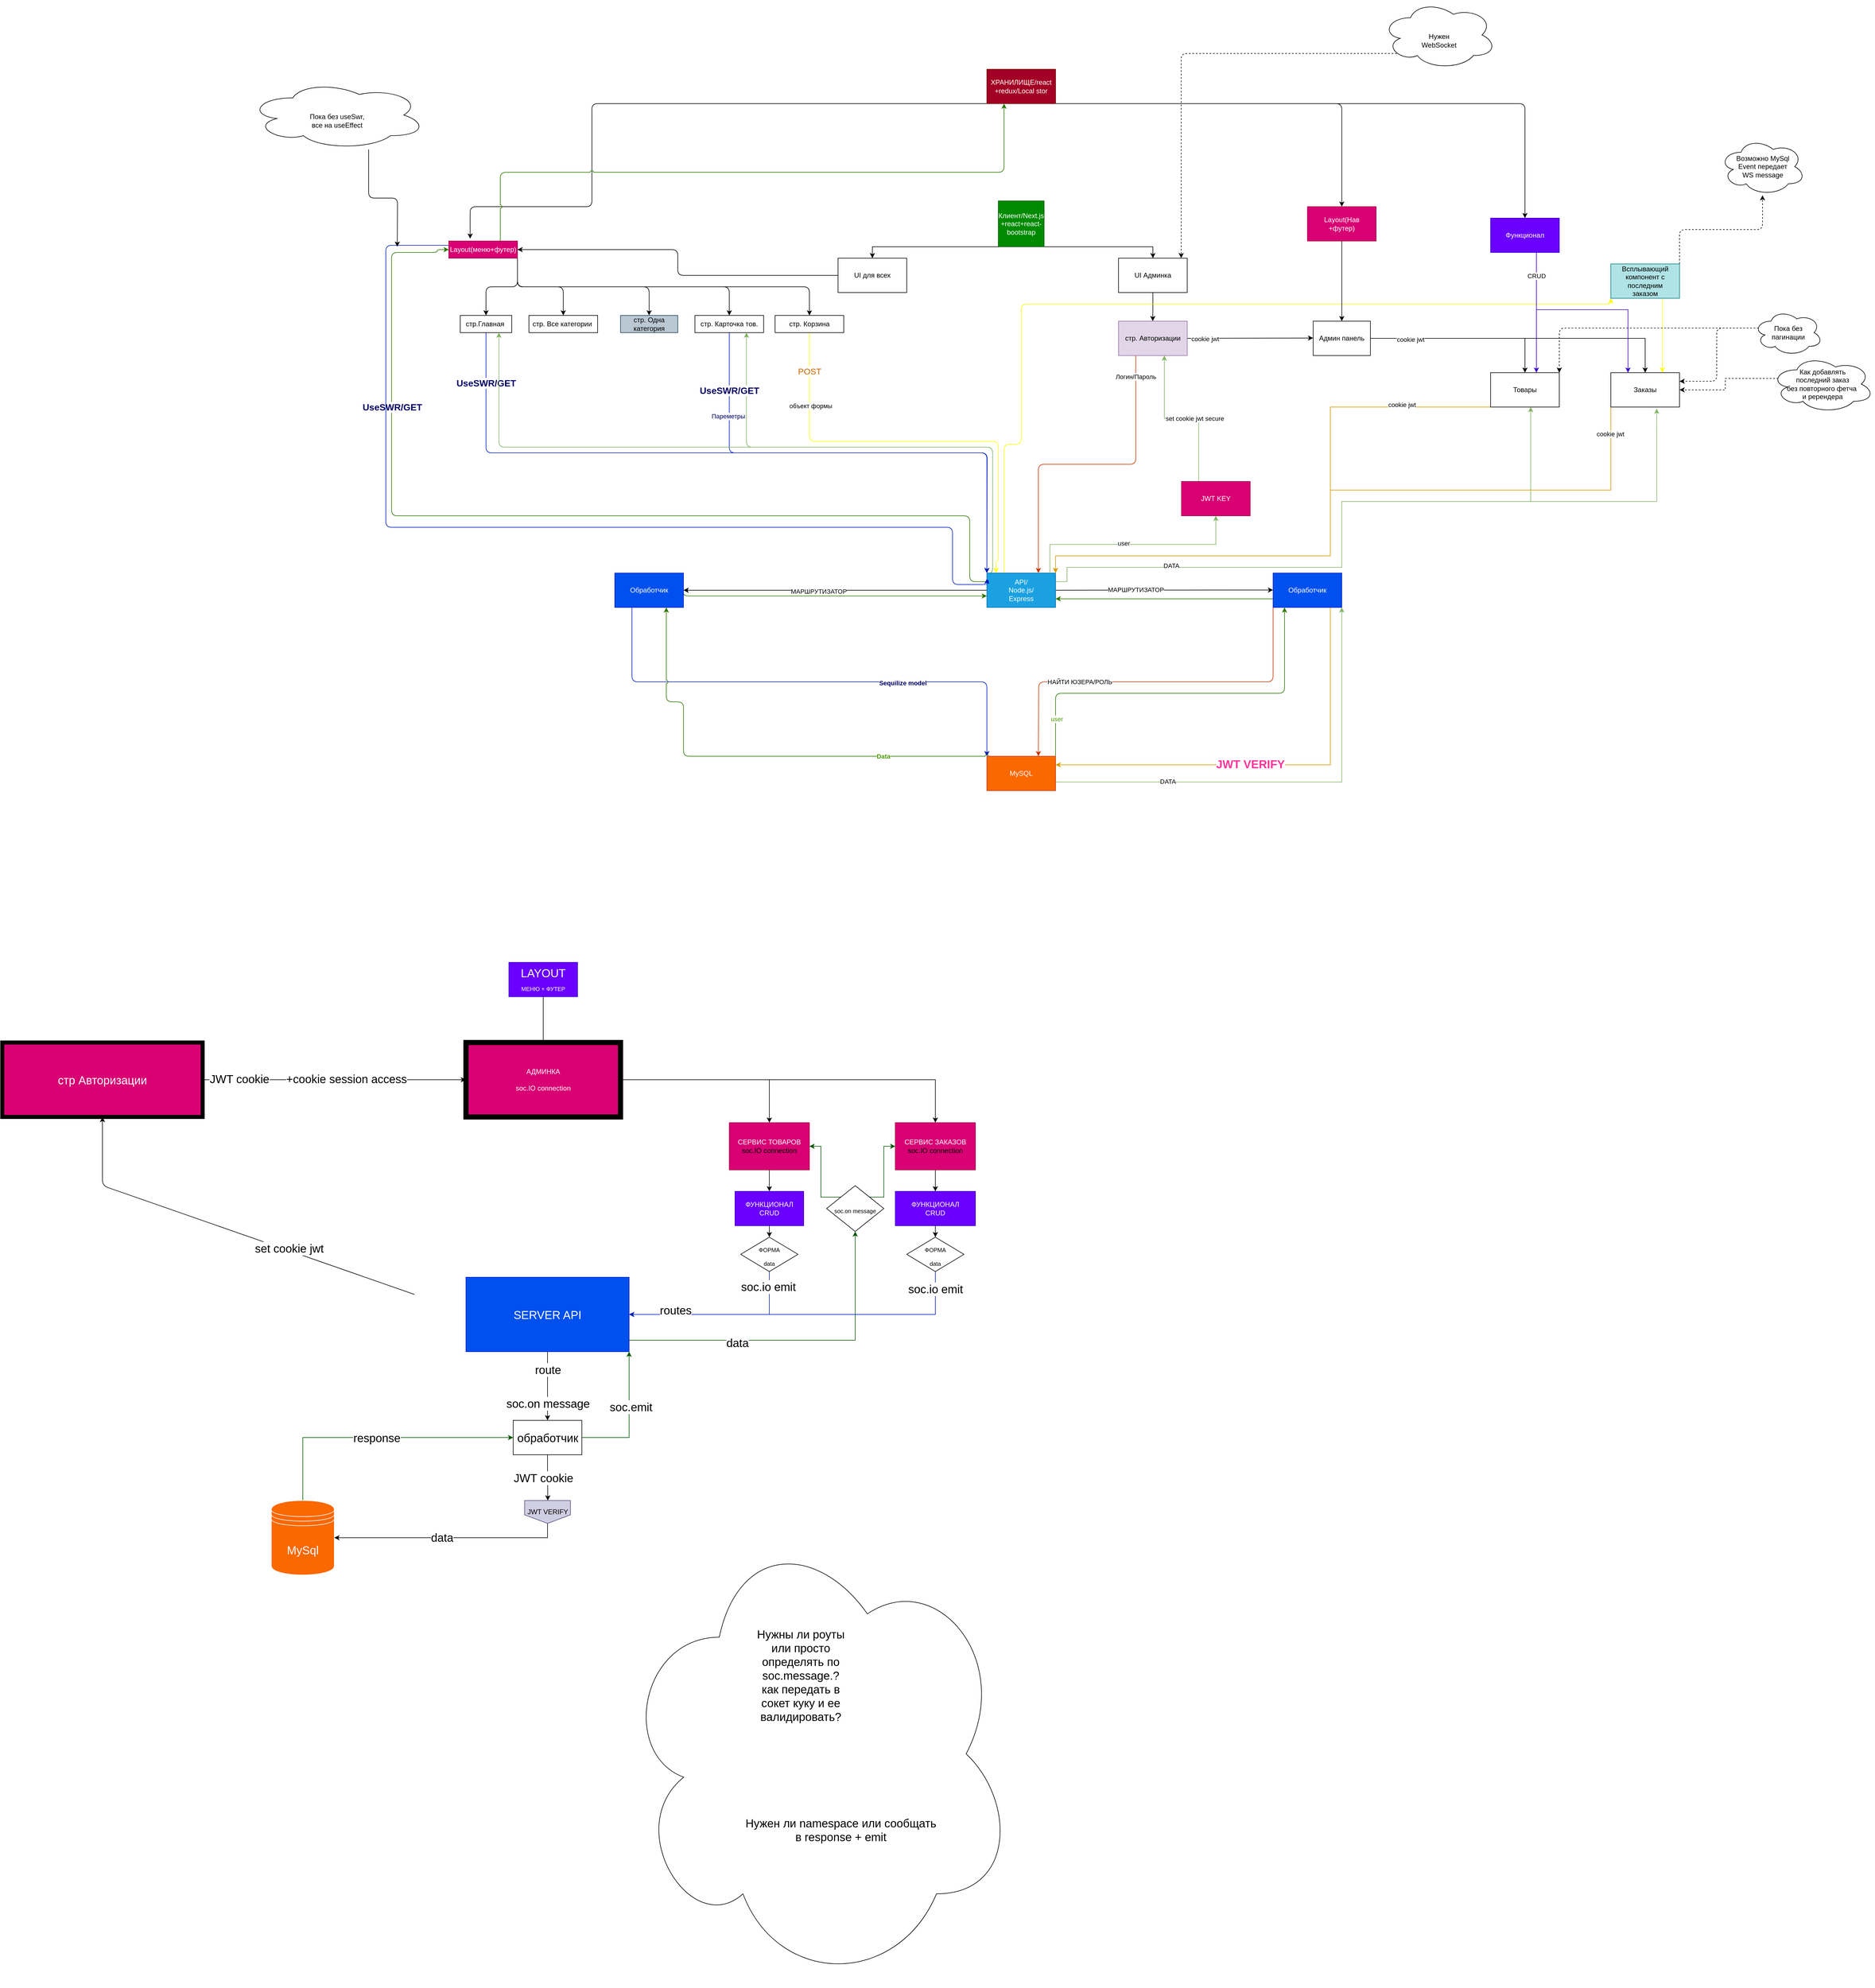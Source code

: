 <mxfile version="13.6.3" type="github">
  <diagram id="jv_QW0BuvOG6lZc9IcTr" name="Page-1">
    <mxGraphModel dx="-4650" dy="6003" grid="1" gridSize="10" guides="1" tooltips="1" connect="1" arrows="1" fold="1" page="1" pageScale="1" pageWidth="2000" pageHeight="4000" math="0" shadow="0">
      <root>
        <mxCell id="0" />
        <mxCell id="1" parent="0" />
        <mxCell id="PjABoN36UxYp-kSusRIM-8" style="edgeStyle=orthogonalEdgeStyle;rounded=0;orthogonalLoop=1;jettySize=auto;html=1;exitX=1;exitY=1;exitDx=0;exitDy=0;entryX=0.5;entryY=0;entryDx=0;entryDy=0;" parent="1" source="PjABoN36UxYp-kSusRIM-1" target="PjABoN36UxYp-kSusRIM-6" edge="1">
          <mxGeometry relative="1" as="geometry">
            <Array as="points">
              <mxPoint x="10170" y="-400" />
            </Array>
          </mxGeometry>
        </mxCell>
        <mxCell id="PjABoN36UxYp-kSusRIM-1" value="Клиент/Next.js&lt;br&gt;+react+react-bootstrap" style="whiteSpace=wrap;html=1;aspect=fixed;fillColor=#008a00;strokeColor=#005700;fontColor=#ffffff;" parent="1" vertex="1">
          <mxGeometry x="9900" y="-480" width="80" height="80" as="geometry" />
        </mxCell>
        <mxCell id="PjABoN36UxYp-kSusRIM-4" style="edgeStyle=orthogonalEdgeStyle;rounded=0;orthogonalLoop=1;jettySize=auto;html=1;exitX=0;exitY=1;exitDx=0;exitDy=0;" parent="1" source="PjABoN36UxYp-kSusRIM-1" target="PjABoN36UxYp-kSusRIM-5" edge="1">
          <mxGeometry relative="1" as="geometry">
            <mxPoint x="9650" y="-250" as="targetPoint" />
            <mxPoint x="9906" y="-290" as="sourcePoint" />
            <Array as="points">
              <mxPoint x="9680" y="-400" />
            </Array>
          </mxGeometry>
        </mxCell>
        <mxCell id="PjABoN36UxYp-kSusRIM-76" style="edgeStyle=orthogonalEdgeStyle;rounded=1;sketch=0;jumpStyle=arc;orthogonalLoop=1;jettySize=auto;html=1;exitX=0;exitY=0.5;exitDx=0;exitDy=0;entryX=1;entryY=0.5;entryDx=0;entryDy=0;strokeColor=#000000;fontColor=#4D9900;" parent="1" source="PjABoN36UxYp-kSusRIM-5" target="PjABoN36UxYp-kSusRIM-69" edge="1">
          <mxGeometry relative="1" as="geometry" />
        </mxCell>
        <mxCell id="PjABoN36UxYp-kSusRIM-5" value="UI для всех" style="rounded=0;whiteSpace=wrap;html=1;" parent="1" vertex="1">
          <mxGeometry x="9620" y="-380" width="120" height="60" as="geometry" />
        </mxCell>
        <mxCell id="PjABoN36UxYp-kSusRIM-22" style="edgeStyle=orthogonalEdgeStyle;rounded=0;orthogonalLoop=1;jettySize=auto;html=1;exitX=0.5;exitY=1;exitDx=0;exitDy=0;" parent="1" source="PjABoN36UxYp-kSusRIM-6" edge="1">
          <mxGeometry relative="1" as="geometry">
            <mxPoint x="10169.765" y="-270" as="targetPoint" />
          </mxGeometry>
        </mxCell>
        <mxCell id="PjABoN36UxYp-kSusRIM-6" value="UI Админка" style="rounded=0;whiteSpace=wrap;html=1;" parent="1" vertex="1">
          <mxGeometry x="10110" y="-380" width="120" height="60" as="geometry" />
        </mxCell>
        <mxCell id="PjABoN36UxYp-kSusRIM-58" style="edgeStyle=orthogonalEdgeStyle;rounded=1;sketch=0;jumpStyle=arc;orthogonalLoop=1;jettySize=auto;html=1;exitX=0.5;exitY=1;exitDx=0;exitDy=0;entryX=0;entryY=0;entryDx=0;entryDy=0;strokeColor=#001DBC;fillColor=#0050ef;" parent="1" source="PjABoN36UxYp-kSusRIM-10" target="PjABoN36UxYp-kSusRIM-24" edge="1">
          <mxGeometry relative="1" as="geometry" />
        </mxCell>
        <mxCell id="PjABoN36UxYp-kSusRIM-63" value="&lt;span style=&quot;font-size: 16px&quot;&gt;&lt;b&gt;&lt;font color=&quot;#000066&quot;&gt;UseSWR/GET&lt;/font&gt;&lt;/b&gt;&lt;/span&gt;" style="edgeLabel;html=1;align=center;verticalAlign=middle;resizable=0;points=[];" parent="PjABoN36UxYp-kSusRIM-58" vertex="1" connectable="0">
          <mxGeometry x="-0.865" relative="1" as="geometry">
            <mxPoint as="offset" />
          </mxGeometry>
        </mxCell>
        <mxCell id="PjABoN36UxYp-kSusRIM-10" value="стр.Главная&amp;nbsp;" style="rounded=0;whiteSpace=wrap;html=1;" parent="1" vertex="1">
          <mxGeometry x="8960" y="-280" width="90" height="30" as="geometry" />
        </mxCell>
        <mxCell id="PjABoN36UxYp-kSusRIM-12" value="стр. Все категории&amp;nbsp;" style="rounded=0;whiteSpace=wrap;html=1;" parent="1" vertex="1">
          <mxGeometry x="9080" y="-280" width="120" height="30" as="geometry" />
        </mxCell>
        <mxCell id="PjABoN36UxYp-kSusRIM-14" value="стр. Одна категория" style="rounded=0;whiteSpace=wrap;html=1;fillColor=#bac8d3;strokeColor=#23445d;" parent="1" vertex="1">
          <mxGeometry x="9240" y="-280" width="100" height="30" as="geometry" />
        </mxCell>
        <mxCell id="PjABoN36UxYp-kSusRIM-61" style="edgeStyle=orthogonalEdgeStyle;rounded=1;sketch=0;jumpStyle=arc;orthogonalLoop=1;jettySize=auto;html=1;exitX=0.5;exitY=1;exitDx=0;exitDy=0;strokeColor=#001DBC;fillColor=#0050ef;" parent="1" source="PjABoN36UxYp-kSusRIM-17" edge="1">
          <mxGeometry relative="1" as="geometry">
            <mxPoint x="9880" y="170" as="targetPoint" />
          </mxGeometry>
        </mxCell>
        <mxCell id="PjABoN36UxYp-kSusRIM-88" value="&lt;font color=&quot;#000066&quot;&gt;Пареметры&lt;/font&gt;" style="edgeLabel;html=1;align=center;verticalAlign=middle;resizable=0;points=[];fontColor=#4D9900;" parent="PjABoN36UxYp-kSusRIM-61" vertex="1" connectable="0">
          <mxGeometry x="-0.665" y="-2" relative="1" as="geometry">
            <mxPoint as="offset" />
          </mxGeometry>
        </mxCell>
        <mxCell id="PjABoN36UxYp-kSusRIM-17" value="стр. Карточка тов." style="rounded=0;whiteSpace=wrap;html=1;" parent="1" vertex="1">
          <mxGeometry x="9370" y="-280" width="120" height="30" as="geometry" />
        </mxCell>
        <mxCell id="PjABoN36UxYp-kSusRIM-62" style="edgeStyle=orthogonalEdgeStyle;rounded=1;sketch=0;jumpStyle=arc;orthogonalLoop=1;jettySize=auto;html=1;exitX=0.5;exitY=1;exitDx=0;exitDy=0;fillColor=#b0e3e6;strokeColor=#FFFF00;" parent="1" source="PjABoN36UxYp-kSusRIM-19" target="PjABoN36UxYp-kSusRIM-24" edge="1">
          <mxGeometry relative="1" as="geometry">
            <mxPoint x="9896" y="168" as="targetPoint" />
            <Array as="points">
              <mxPoint x="9570" y="-60" />
              <mxPoint x="9900" y="-60" />
              <mxPoint x="9900" y="150" />
              <mxPoint x="9896" y="150" />
            </Array>
          </mxGeometry>
        </mxCell>
        <mxCell id="PjABoN36UxYp-kSusRIM-67" value="&lt;font style=&quot;font-size: 15px&quot; color=&quot;#cc6600&quot;&gt;POST&lt;/font&gt;" style="edgeLabel;html=1;align=center;verticalAlign=middle;resizable=0;points=[];" parent="PjABoN36UxYp-kSusRIM-62" vertex="1" connectable="0">
          <mxGeometry x="-0.822" relative="1" as="geometry">
            <mxPoint as="offset" />
          </mxGeometry>
        </mxCell>
        <mxCell id="PjABoN36UxYp-kSusRIM-68" value="объект формы" style="edgeLabel;html=1;align=center;verticalAlign=middle;resizable=0;points=[];" parent="PjABoN36UxYp-kSusRIM-62" vertex="1" connectable="0">
          <mxGeometry x="-0.661" y="2" relative="1" as="geometry">
            <mxPoint as="offset" />
          </mxGeometry>
        </mxCell>
        <mxCell id="PjABoN36UxYp-kSusRIM-19" value="стр. Корзина" style="rounded=0;whiteSpace=wrap;html=1;" parent="1" vertex="1">
          <mxGeometry x="9510" y="-280" width="120" height="30" as="geometry" />
        </mxCell>
        <mxCell id="PjABoN36UxYp-kSusRIM-99" style="edgeStyle=orthogonalEdgeStyle;rounded=1;sketch=0;jumpStyle=arc;orthogonalLoop=1;jettySize=auto;html=1;exitX=0.25;exitY=1;exitDx=0;exitDy=0;entryX=0.75;entryY=0;entryDx=0;entryDy=0;strokeColor=#C73500;fontColor=#4D9900;fillColor=#fa6800;" parent="1" source="PjABoN36UxYp-kSusRIM-23" target="PjABoN36UxYp-kSusRIM-24" edge="1">
          <mxGeometry relative="1" as="geometry" />
        </mxCell>
        <mxCell id="PjABoN36UxYp-kSusRIM-100" value="&lt;font color=&quot;#000000&quot;&gt;Логин/Пароль&lt;/font&gt;" style="edgeLabel;html=1;align=center;verticalAlign=middle;resizable=0;points=[];fontColor=#4D9900;" parent="PjABoN36UxYp-kSusRIM-99" vertex="1" connectable="0">
          <mxGeometry x="-0.868" relative="1" as="geometry">
            <mxPoint as="offset" />
          </mxGeometry>
        </mxCell>
        <mxCell id="roOu49d92A6TyhgndbFw-11" style="edgeStyle=orthogonalEdgeStyle;rounded=0;orthogonalLoop=1;jettySize=auto;html=1;exitX=1;exitY=0.5;exitDx=0;exitDy=0;" parent="1" source="PjABoN36UxYp-kSusRIM-23" edge="1">
          <mxGeometry relative="1" as="geometry">
            <mxPoint x="10450.0" y="-240.529" as="targetPoint" />
          </mxGeometry>
        </mxCell>
        <mxCell id="roOu49d92A6TyhgndbFw-14" value="cookie jwt" style="edgeLabel;html=1;align=center;verticalAlign=middle;resizable=0;points=[];" parent="roOu49d92A6TyhgndbFw-11" vertex="1" connectable="0">
          <mxGeometry x="0.003" y="87" relative="1" as="geometry">
            <mxPoint x="-80" y="87.53" as="offset" />
          </mxGeometry>
        </mxCell>
        <mxCell id="PjABoN36UxYp-kSusRIM-23" value="стр. Авторизации" style="rounded=0;whiteSpace=wrap;html=1;fillColor=#e1d5e7;strokeColor=#9673a6;" parent="1" vertex="1">
          <mxGeometry x="10110" y="-270" width="120" height="60" as="geometry" />
        </mxCell>
        <mxCell id="PjABoN36UxYp-kSusRIM-55" style="edgeStyle=orthogonalEdgeStyle;rounded=1;sketch=0;jumpStyle=arc;orthogonalLoop=1;jettySize=auto;html=1;exitX=0;exitY=0.5;exitDx=0;exitDy=0;strokeColor=#000000;" parent="1" source="PjABoN36UxYp-kSusRIM-24" target="PjABoN36UxYp-kSusRIM-26" edge="1">
          <mxGeometry relative="1" as="geometry" />
        </mxCell>
        <mxCell id="PjABoN36UxYp-kSusRIM-56" value="МАРШРУТИЗАТОР" style="edgeLabel;html=1;align=center;verticalAlign=middle;resizable=0;points=[];" parent="PjABoN36UxYp-kSusRIM-55" vertex="1" connectable="0">
          <mxGeometry x="0.112" y="2" relative="1" as="geometry">
            <mxPoint as="offset" />
          </mxGeometry>
        </mxCell>
        <mxCell id="PjABoN36UxYp-kSusRIM-78" style="edgeStyle=orthogonalEdgeStyle;rounded=1;sketch=0;jumpStyle=arc;orthogonalLoop=1;jettySize=auto;html=1;exitX=0;exitY=0.25;exitDx=0;exitDy=0;strokeColor=#2D7600;fontColor=#4D9900;entryX=0;entryY=0.5;entryDx=0;entryDy=0;fillColor=#60a917;" parent="1" source="PjABoN36UxYp-kSusRIM-24" target="PjABoN36UxYp-kSusRIM-69" edge="1">
          <mxGeometry relative="1" as="geometry">
            <mxPoint x="8870" y="-370" as="targetPoint" />
            <Array as="points">
              <mxPoint x="9850" y="185" />
              <mxPoint x="9850" y="70" />
              <mxPoint x="8840" y="70" />
              <mxPoint x="8840" y="-390" />
              <mxPoint x="8920" y="-390" />
              <mxPoint x="8920" y="-395" />
            </Array>
          </mxGeometry>
        </mxCell>
        <mxCell id="PjABoN36UxYp-kSusRIM-96" value="&lt;b style=&quot;font-size: 16px&quot;&gt;&lt;font color=&quot;#000066&quot;&gt;UseSWR/GET&lt;/font&gt;&lt;/b&gt;" style="edgeLabel;html=1;align=center;verticalAlign=middle;resizable=0;points=[];fontColor=#4D9900;" parent="PjABoN36UxYp-kSusRIM-78" vertex="1" connectable="0">
          <mxGeometry x="0.564" y="-1" relative="1" as="geometry">
            <mxPoint as="offset" />
          </mxGeometry>
        </mxCell>
        <mxCell id="PjABoN36UxYp-kSusRIM-97" style="edgeStyle=orthogonalEdgeStyle;rounded=1;sketch=0;jumpStyle=arc;orthogonalLoop=1;jettySize=auto;html=1;exitX=1;exitY=0.5;exitDx=0;exitDy=0;strokeColor=#000000;fontColor=#4D9900;" parent="1" source="PjABoN36UxYp-kSusRIM-24" edge="1">
          <mxGeometry relative="1" as="geometry">
            <mxPoint x="10380" y="199.571" as="targetPoint" />
          </mxGeometry>
        </mxCell>
        <mxCell id="PjABoN36UxYp-kSusRIM-101" value="&lt;font color=&quot;#000000&quot;&gt;МАРШРУТИЗАТОР&lt;/font&gt;" style="edgeLabel;html=1;align=center;verticalAlign=middle;resizable=0;points=[];fontColor=#4D9900;" parent="PjABoN36UxYp-kSusRIM-97" vertex="1" connectable="0">
          <mxGeometry x="0.001" y="50" relative="1" as="geometry">
            <mxPoint x="-50" y="49" as="offset" />
          </mxGeometry>
        </mxCell>
        <mxCell id="roOu49d92A6TyhgndbFw-39" style="edgeStyle=orthogonalEdgeStyle;rounded=1;orthogonalLoop=1;jettySize=auto;html=1;exitX=0;exitY=0;exitDx=0;exitDy=0;entryX=0.75;entryY=1;entryDx=0;entryDy=0;startArrow=none;startFill=0;fillColor=#d5e8d4;strokeColor=#82b366;" parent="1" source="PjABoN36UxYp-kSusRIM-24" target="PjABoN36UxYp-kSusRIM-10" edge="1">
          <mxGeometry relative="1" as="geometry">
            <Array as="points">
              <mxPoint x="9890" y="170" />
              <mxPoint x="9890" y="-50" />
              <mxPoint x="9028" y="-50" />
            </Array>
          </mxGeometry>
        </mxCell>
        <mxCell id="roOu49d92A6TyhgndbFw-40" style="edgeStyle=orthogonalEdgeStyle;rounded=1;orthogonalLoop=1;jettySize=auto;html=1;exitX=0;exitY=0;exitDx=0;exitDy=0;entryX=0.75;entryY=1;entryDx=0;entryDy=0;startArrow=none;startFill=0;fillColor=#d5e8d4;strokeColor=#82b366;" parent="1" source="PjABoN36UxYp-kSusRIM-24" target="PjABoN36UxYp-kSusRIM-17" edge="1">
          <mxGeometry relative="1" as="geometry">
            <Array as="points">
              <mxPoint x="9890" y="170" />
              <mxPoint x="9890" y="-50" />
              <mxPoint x="9460" y="-50" />
            </Array>
          </mxGeometry>
        </mxCell>
        <mxCell id="roOu49d92A6TyhgndbFw-58" style="edgeStyle=orthogonalEdgeStyle;rounded=1;orthogonalLoop=1;jettySize=auto;html=1;exitX=0.25;exitY=0;exitDx=0;exitDy=0;startArrow=none;startFill=0;strokeColor=#FFFF00;entryX=0;entryY=1;entryDx=0;entryDy=0;" parent="1" source="PjABoN36UxYp-kSusRIM-24" target="roOu49d92A6TyhgndbFw-55" edge="1">
          <mxGeometry relative="1" as="geometry">
            <mxPoint x="9990" y="-280" as="targetPoint" />
            <Array as="points">
              <mxPoint x="9910" y="-55" />
              <mxPoint x="9940" y="-55" />
              <mxPoint x="9940" y="-300" />
              <mxPoint x="10970" y="-300" />
            </Array>
          </mxGeometry>
        </mxCell>
        <mxCell id="PjABoN36UxYp-kSusRIM-24" value="API/&lt;br&gt;Node.js/&lt;br&gt;Express" style="rounded=0;whiteSpace=wrap;html=1;fillColor=#1ba1e2;strokeColor=#006EAF;fontColor=#ffffff;" parent="1" vertex="1">
          <mxGeometry x="9880" y="170" width="120" height="60" as="geometry" />
        </mxCell>
        <mxCell id="PjABoN36UxYp-kSusRIM-89" style="edgeStyle=orthogonalEdgeStyle;rounded=1;sketch=0;jumpStyle=arc;orthogonalLoop=1;jettySize=auto;html=1;exitX=0.25;exitY=1;exitDx=0;exitDy=0;entryX=0;entryY=0;entryDx=0;entryDy=0;strokeColor=#001DBC;fontColor=#4D9900;fillColor=#0050ef;" parent="1" source="PjABoN36UxYp-kSusRIM-26" target="PjABoN36UxYp-kSusRIM-51" edge="1">
          <mxGeometry relative="1" as="geometry" />
        </mxCell>
        <mxCell id="PjABoN36UxYp-kSusRIM-93" value="&lt;b&gt;&lt;font color=&quot;#000066&quot;&gt;Sequilize model&lt;/font&gt;&lt;/b&gt;" style="edgeLabel;html=1;align=center;verticalAlign=middle;resizable=0;points=[];fontColor=#4D9900;" parent="PjABoN36UxYp-kSusRIM-89" vertex="1" connectable="0">
          <mxGeometry x="0.369" y="-1" relative="1" as="geometry">
            <mxPoint y="1" as="offset" />
          </mxGeometry>
        </mxCell>
        <mxCell id="PjABoN36UxYp-kSusRIM-95" style="edgeStyle=orthogonalEdgeStyle;rounded=1;sketch=0;jumpStyle=arc;orthogonalLoop=1;jettySize=auto;html=1;exitX=1;exitY=0.5;exitDx=0;exitDy=0;strokeColor=#2D7600;fontColor=#4D9900;fillColor=#60a917;" parent="1" source="PjABoN36UxYp-kSusRIM-26" target="PjABoN36UxYp-kSusRIM-24" edge="1">
          <mxGeometry relative="1" as="geometry">
            <Array as="points">
              <mxPoint x="9350" y="210" />
            </Array>
          </mxGeometry>
        </mxCell>
        <mxCell id="PjABoN36UxYp-kSusRIM-26" value="Обработчик" style="rounded=0;whiteSpace=wrap;html=1;fillColor=#0050ef;strokeColor=#001DBC;fontColor=#ffffff;" parent="1" vertex="1">
          <mxGeometry x="9230" y="170" width="120" height="60" as="geometry" />
        </mxCell>
        <mxCell id="PjABoN36UxYp-kSusRIM-91" style="edgeStyle=orthogonalEdgeStyle;rounded=1;sketch=0;jumpStyle=arc;orthogonalLoop=1;jettySize=auto;html=1;exitX=1;exitY=0;exitDx=0;exitDy=0;entryX=0.75;entryY=1;entryDx=0;entryDy=0;strokeColor=#2D7600;fontColor=#4D9900;fillColor=#60a917;" parent="1" source="PjABoN36UxYp-kSusRIM-51" target="PjABoN36UxYp-kSusRIM-26" edge="1">
          <mxGeometry relative="1" as="geometry">
            <Array as="points">
              <mxPoint x="9350" y="395" />
              <mxPoint x="9320" y="395" />
            </Array>
          </mxGeometry>
        </mxCell>
        <mxCell id="PjABoN36UxYp-kSusRIM-94" value="&lt;b&gt;Data&lt;/b&gt;" style="edgeLabel;html=1;align=center;verticalAlign=middle;resizable=0;points=[];fontColor=#4D9900;" parent="PjABoN36UxYp-kSusRIM-91" vertex="1" connectable="0">
          <mxGeometry x="-0.359" relative="1" as="geometry">
            <mxPoint as="offset" />
          </mxGeometry>
        </mxCell>
        <mxCell id="PjABoN36UxYp-kSusRIM-104" style="edgeStyle=orthogonalEdgeStyle;rounded=1;sketch=0;jumpStyle=arc;orthogonalLoop=1;jettySize=auto;html=1;exitX=1;exitY=0;exitDx=0;exitDy=0;strokeColor=#2D7600;fontColor=#4D9900;fillColor=#60a917;" parent="1" source="PjABoN36UxYp-kSusRIM-51" target="PjABoN36UxYp-kSusRIM-98" edge="1">
          <mxGeometry relative="1" as="geometry">
            <mxPoint x="10400" y="270" as="targetPoint" />
            <Array as="points">
              <mxPoint x="10000" y="380" />
              <mxPoint x="10400" y="380" />
            </Array>
          </mxGeometry>
        </mxCell>
        <mxCell id="PjABoN36UxYp-kSusRIM-105" value="user" style="edgeLabel;html=1;align=center;verticalAlign=middle;resizable=0;points=[];fontColor=#4D9900;" parent="PjABoN36UxYp-kSusRIM-104" vertex="1" connectable="0">
          <mxGeometry x="-0.801" y="-2" relative="1" as="geometry">
            <mxPoint as="offset" />
          </mxGeometry>
        </mxCell>
        <mxCell id="roOu49d92A6TyhgndbFw-35" style="edgeStyle=orthogonalEdgeStyle;rounded=0;orthogonalLoop=1;jettySize=auto;html=1;exitX=1;exitY=0.75;exitDx=0;exitDy=0;startArrow=none;startFill=0;entryX=1;entryY=1;entryDx=0;entryDy=0;fillColor=#d5e8d4;strokeColor=#82b366;" parent="1" source="PjABoN36UxYp-kSusRIM-51" target="PjABoN36UxYp-kSusRIM-98" edge="1">
          <mxGeometry relative="1" as="geometry">
            <mxPoint x="10510" y="534.667" as="targetPoint" />
          </mxGeometry>
        </mxCell>
        <mxCell id="roOu49d92A6TyhgndbFw-80" value="DATA" style="edgeLabel;html=1;align=center;verticalAlign=middle;resizable=0;points=[];" parent="roOu49d92A6TyhgndbFw-35" vertex="1" connectable="0">
          <mxGeometry x="-0.512" y="1" relative="1" as="geometry">
            <mxPoint x="-1" as="offset" />
          </mxGeometry>
        </mxCell>
        <mxCell id="PjABoN36UxYp-kSusRIM-51" value="MySQL" style="rounded=0;whiteSpace=wrap;html=1;fillColor=#fa6800;strokeColor=#C73500;fontColor=#ffffff;" parent="1" vertex="1">
          <mxGeometry x="9880" y="490" width="120" height="60" as="geometry" />
        </mxCell>
        <mxCell id="PjABoN36UxYp-kSusRIM-74" style="edgeStyle=orthogonalEdgeStyle;rounded=1;sketch=0;jumpStyle=arc;orthogonalLoop=1;jettySize=auto;html=1;exitX=0;exitY=1;exitDx=0;exitDy=0;entryX=0.311;entryY=-0.139;entryDx=0;entryDy=0;entryPerimeter=0;strokeColor=#000000;" parent="1" source="PjABoN36UxYp-kSusRIM-57" target="PjABoN36UxYp-kSusRIM-69" edge="1">
          <mxGeometry relative="1" as="geometry">
            <Array as="points">
              <mxPoint x="9190" y="-470" />
              <mxPoint x="8977" y="-470" />
            </Array>
          </mxGeometry>
        </mxCell>
        <mxCell id="roOu49d92A6TyhgndbFw-54" style="edgeStyle=orthogonalEdgeStyle;rounded=1;orthogonalLoop=1;jettySize=auto;html=1;exitX=1;exitY=1;exitDx=0;exitDy=0;entryX=0.5;entryY=0;entryDx=0;entryDy=0;startArrow=none;startFill=0;" parent="1" source="PjABoN36UxYp-kSusRIM-57" target="roOu49d92A6TyhgndbFw-45" edge="1">
          <mxGeometry relative="1" as="geometry">
            <Array as="points">
              <mxPoint x="10500" y="-650" />
            </Array>
          </mxGeometry>
        </mxCell>
        <mxCell id="roOu49d92A6TyhgndbFw-71" style="edgeStyle=orthogonalEdgeStyle;rounded=1;orthogonalLoop=1;jettySize=auto;html=1;exitX=1;exitY=1;exitDx=0;exitDy=0;startArrow=none;startFill=0;strokeColor=#000000;" parent="1" source="PjABoN36UxYp-kSusRIM-57" target="roOu49d92A6TyhgndbFw-64" edge="1">
          <mxGeometry relative="1" as="geometry">
            <Array as="points">
              <mxPoint x="10820" y="-650" />
            </Array>
          </mxGeometry>
        </mxCell>
        <mxCell id="PjABoN36UxYp-kSusRIM-57" value="ХРАНИЛИЩЕ/react&lt;br&gt;+redux/Local stor" style="rounded=0;whiteSpace=wrap;html=1;fillColor=#a20025;strokeColor=#6F0000;fontColor=#ffffff;" parent="1" vertex="1">
          <mxGeometry x="9880" y="-710" width="120" height="60" as="geometry" />
        </mxCell>
        <mxCell id="PjABoN36UxYp-kSusRIM-66" value="&lt;b style=&quot;font-size: 16px&quot;&gt;&lt;font color=&quot;#000066&quot;&gt;UseSWR/GET&lt;/font&gt;&lt;/b&gt;" style="edgeLabel;html=1;align=center;verticalAlign=middle;resizable=0;points=[];" parent="1" vertex="1" connectable="0">
          <mxGeometry x="9035" y="-132.5" as="geometry">
            <mxPoint x="395" y="-17" as="offset" />
          </mxGeometry>
        </mxCell>
        <mxCell id="PjABoN36UxYp-kSusRIM-72" style="edgeStyle=orthogonalEdgeStyle;rounded=1;sketch=0;jumpStyle=arc;orthogonalLoop=1;jettySize=auto;html=1;exitX=0.75;exitY=0;exitDx=0;exitDy=0;entryX=0.25;entryY=1;entryDx=0;entryDy=0;strokeColor=#2D7600;fillColor=#60a917;" parent="1" source="PjABoN36UxYp-kSusRIM-69" target="PjABoN36UxYp-kSusRIM-57" edge="1">
          <mxGeometry relative="1" as="geometry" />
        </mxCell>
        <mxCell id="PjABoN36UxYp-kSusRIM-77" style="edgeStyle=orthogonalEdgeStyle;rounded=1;sketch=0;jumpStyle=arc;orthogonalLoop=1;jettySize=auto;html=1;exitX=0;exitY=0.25;exitDx=0;exitDy=0;strokeColor=#001DBC;fontColor=#4D9900;fillColor=#0050ef;" parent="1" source="PjABoN36UxYp-kSusRIM-69" edge="1">
          <mxGeometry relative="1" as="geometry">
            <mxPoint x="9880" y="180" as="targetPoint" />
            <Array as="points">
              <mxPoint x="8830" y="-402" />
              <mxPoint x="8830" y="90" />
              <mxPoint x="9820" y="90" />
              <mxPoint x="9820" y="190" />
              <mxPoint x="9880" y="190" />
            </Array>
          </mxGeometry>
        </mxCell>
        <mxCell id="PjABoN36UxYp-kSusRIM-82" style="edgeStyle=orthogonalEdgeStyle;rounded=1;sketch=0;jumpStyle=arc;orthogonalLoop=1;jettySize=auto;html=1;exitX=1;exitY=1;exitDx=0;exitDy=0;entryX=0.5;entryY=0;entryDx=0;entryDy=0;strokeColor=#000000;fontColor=#4D9900;" parent="1" source="PjABoN36UxYp-kSusRIM-69" target="PjABoN36UxYp-kSusRIM-14" edge="1">
          <mxGeometry relative="1" as="geometry" />
        </mxCell>
        <mxCell id="PjABoN36UxYp-kSusRIM-83" style="edgeStyle=orthogonalEdgeStyle;rounded=1;sketch=0;jumpStyle=arc;orthogonalLoop=1;jettySize=auto;html=1;exitX=1;exitY=1;exitDx=0;exitDy=0;strokeColor=#000000;fontColor=#4D9900;" parent="1" source="PjABoN36UxYp-kSusRIM-69" target="PjABoN36UxYp-kSusRIM-17" edge="1">
          <mxGeometry relative="1" as="geometry" />
        </mxCell>
        <mxCell id="PjABoN36UxYp-kSusRIM-84" style="edgeStyle=orthogonalEdgeStyle;rounded=1;sketch=0;jumpStyle=arc;orthogonalLoop=1;jettySize=auto;html=1;exitX=1;exitY=1;exitDx=0;exitDy=0;strokeColor=#000000;fontColor=#4D9900;" parent="1" source="PjABoN36UxYp-kSusRIM-69" target="PjABoN36UxYp-kSusRIM-19" edge="1">
          <mxGeometry relative="1" as="geometry" />
        </mxCell>
        <mxCell id="PjABoN36UxYp-kSusRIM-85" style="edgeStyle=orthogonalEdgeStyle;rounded=1;sketch=0;jumpStyle=arc;orthogonalLoop=1;jettySize=auto;html=1;exitX=1;exitY=1;exitDx=0;exitDy=0;strokeColor=#000000;fontColor=#4D9900;" parent="1" source="PjABoN36UxYp-kSusRIM-69" target="PjABoN36UxYp-kSusRIM-12" edge="1">
          <mxGeometry relative="1" as="geometry" />
        </mxCell>
        <mxCell id="PjABoN36UxYp-kSusRIM-87" style="edgeStyle=orthogonalEdgeStyle;rounded=1;sketch=0;jumpStyle=arc;orthogonalLoop=1;jettySize=auto;html=1;exitX=1;exitY=1;exitDx=0;exitDy=0;entryX=0.5;entryY=0;entryDx=0;entryDy=0;strokeColor=#000000;fontColor=#4D9900;" parent="1" source="PjABoN36UxYp-kSusRIM-69" target="PjABoN36UxYp-kSusRIM-10" edge="1">
          <mxGeometry relative="1" as="geometry" />
        </mxCell>
        <mxCell id="PjABoN36UxYp-kSusRIM-69" value="Layout(меню+футер)" style="rounded=0;whiteSpace=wrap;html=1;fillColor=#d80073;strokeColor=#A50040;fontColor=#ffffff;" parent="1" vertex="1">
          <mxGeometry x="8940" y="-410" width="120" height="30" as="geometry" />
        </mxCell>
        <mxCell id="PjABoN36UxYp-kSusRIM-102" style="edgeStyle=orthogonalEdgeStyle;rounded=1;sketch=0;jumpStyle=arc;orthogonalLoop=1;jettySize=auto;html=1;exitX=0;exitY=1;exitDx=0;exitDy=0;strokeColor=#C73500;fontColor=#4D9900;fillColor=#fa6800;" parent="1" source="PjABoN36UxYp-kSusRIM-98" edge="1">
          <mxGeometry relative="1" as="geometry">
            <mxPoint x="9970" y="490" as="targetPoint" />
          </mxGeometry>
        </mxCell>
        <mxCell id="PjABoN36UxYp-kSusRIM-103" value="&lt;font color=&quot;#000000&quot;&gt;НАЙТИ ЮЗЕРА/РОЛЬ&lt;/font&gt;" style="edgeLabel;html=1;align=center;verticalAlign=middle;resizable=0;points=[];fontColor=#4D9900;" parent="PjABoN36UxYp-kSusRIM-102" vertex="1" connectable="0">
          <mxGeometry x="0.399" relative="1" as="geometry">
            <mxPoint as="offset" />
          </mxGeometry>
        </mxCell>
        <mxCell id="roOu49d92A6TyhgndbFw-18" style="edgeStyle=orthogonalEdgeStyle;rounded=0;orthogonalLoop=1;jettySize=auto;html=1;entryX=0.5;entryY=1;entryDx=0;entryDy=0;fillColor=#d5e8d4;strokeColor=#82b366;" parent="1" target="roOu49d92A6TyhgndbFw-2" edge="1">
          <mxGeometry relative="1" as="geometry">
            <mxPoint x="9990" y="170" as="sourcePoint" />
            <Array as="points">
              <mxPoint x="9990" y="170" />
              <mxPoint x="9990" y="120" />
              <mxPoint x="10280" y="120" />
            </Array>
          </mxGeometry>
        </mxCell>
        <mxCell id="roOu49d92A6TyhgndbFw-81" value="user" style="edgeLabel;html=1;align=center;verticalAlign=middle;resizable=0;points=[];" parent="roOu49d92A6TyhgndbFw-18" vertex="1" connectable="0">
          <mxGeometry x="-0.08" y="2" relative="1" as="geometry">
            <mxPoint x="-1" as="offset" />
          </mxGeometry>
        </mxCell>
        <mxCell id="roOu49d92A6TyhgndbFw-34" style="edgeStyle=orthogonalEdgeStyle;rounded=0;orthogonalLoop=1;jettySize=auto;html=1;exitX=0.75;exitY=1;exitDx=0;exitDy=0;startArrow=none;startFill=0;entryX=1;entryY=0.25;entryDx=0;entryDy=0;fillColor=#ffe6cc;strokeColor=#d79b00;" parent="1" source="PjABoN36UxYp-kSusRIM-98" target="PjABoN36UxYp-kSusRIM-51" edge="1">
          <mxGeometry relative="1" as="geometry">
            <mxPoint x="10500" y="480" as="targetPoint" />
            <Array as="points">
              <mxPoint x="10480" y="230" />
              <mxPoint x="10480" y="505" />
            </Array>
          </mxGeometry>
        </mxCell>
        <mxCell id="roOu49d92A6TyhgndbFw-79" value="&lt;font color=&quot;#ff3399&quot; style=&quot;font-size: 20px;&quot;&gt;JWT VERIFY&lt;/font&gt;" style="edgeLabel;html=1;align=center;verticalAlign=middle;resizable=0;points=[];fontStyle=1;fontSize=20;" parent="roOu49d92A6TyhgndbFw-34" vertex="1" connectable="0">
          <mxGeometry x="0.113" y="-2" relative="1" as="geometry">
            <mxPoint as="offset" />
          </mxGeometry>
        </mxCell>
        <mxCell id="roOu49d92A6TyhgndbFw-36" style="edgeStyle=orthogonalEdgeStyle;rounded=0;orthogonalLoop=1;jettySize=auto;html=1;startArrow=none;startFill=0;fillColor=#d5e8d4;strokeColor=#82b366;" parent="1" target="roOu49d92A6TyhgndbFw-20" edge="1">
          <mxGeometry relative="1" as="geometry">
            <mxPoint x="10830" y="-110" as="targetPoint" />
            <mxPoint x="10180" y="160" as="sourcePoint" />
            <Array as="points">
              <mxPoint x="10500" y="45" />
              <mxPoint x="10830" y="45" />
            </Array>
          </mxGeometry>
        </mxCell>
        <mxCell id="roOu49d92A6TyhgndbFw-38" style="edgeStyle=orthogonalEdgeStyle;rounded=0;orthogonalLoop=1;jettySize=auto;html=1;exitX=1;exitY=0.25;exitDx=0;exitDy=0;startArrow=none;startFill=0;entryX=0.668;entryY=1.047;entryDx=0;entryDy=0;entryPerimeter=0;fillColor=#d5e8d4;strokeColor=#82b366;" parent="1" source="PjABoN36UxYp-kSusRIM-24" target="roOu49d92A6TyhgndbFw-22" edge="1">
          <mxGeometry relative="1" as="geometry">
            <mxPoint x="11050" y="-80" as="targetPoint" />
            <Array as="points">
              <mxPoint x="10020" y="185" />
              <mxPoint x="10020" y="160" />
              <mxPoint x="10500" y="160" />
              <mxPoint x="10500" y="45" />
              <mxPoint x="11050" y="45" />
            </Array>
          </mxGeometry>
        </mxCell>
        <mxCell id="roOu49d92A6TyhgndbFw-82" value="DATA" style="edgeLabel;html=1;align=center;verticalAlign=middle;resizable=0;points=[];" parent="roOu49d92A6TyhgndbFw-38" vertex="1" connectable="0">
          <mxGeometry x="-0.664" y="3" relative="1" as="geometry">
            <mxPoint as="offset" />
          </mxGeometry>
        </mxCell>
        <mxCell id="roOu49d92A6TyhgndbFw-44" style="edgeStyle=orthogonalEdgeStyle;rounded=1;orthogonalLoop=1;jettySize=auto;html=1;exitX=0;exitY=0.75;exitDx=0;exitDy=0;entryX=1;entryY=0.75;entryDx=0;entryDy=0;startArrow=none;startFill=0;fillColor=#60a917;strokeColor=#2D7600;" parent="1" source="PjABoN36UxYp-kSusRIM-98" target="PjABoN36UxYp-kSusRIM-24" edge="1">
          <mxGeometry relative="1" as="geometry" />
        </mxCell>
        <mxCell id="PjABoN36UxYp-kSusRIM-98" value="Обработчик" style="rounded=0;whiteSpace=wrap;html=1;fontColor=#ffffff;fillColor=#0050ef;strokeColor=#001DBC;" parent="1" vertex="1">
          <mxGeometry x="10380" y="170" width="120" height="60" as="geometry" />
        </mxCell>
        <mxCell id="roOu49d92A6TyhgndbFw-7" style="edgeStyle=orthogonalEdgeStyle;rounded=0;orthogonalLoop=1;jettySize=auto;html=1;exitX=0.25;exitY=0;exitDx=0;exitDy=0;entryX=0.667;entryY=1;entryDx=0;entryDy=0;entryPerimeter=0;fillColor=#d5e8d4;strokeColor=#82b366;" parent="1" source="roOu49d92A6TyhgndbFw-2" target="PjABoN36UxYp-kSusRIM-23" edge="1">
          <mxGeometry relative="1" as="geometry" />
        </mxCell>
        <mxCell id="roOu49d92A6TyhgndbFw-8" value="set cookie jwt secure" style="edgeLabel;html=1;align=center;verticalAlign=middle;resizable=0;points=[];" parent="roOu49d92A6TyhgndbFw-7" vertex="1" connectable="0">
          <mxGeometry x="-0.215" y="7" relative="1" as="geometry">
            <mxPoint x="-7" y="-7" as="offset" />
          </mxGeometry>
        </mxCell>
        <mxCell id="roOu49d92A6TyhgndbFw-2" value="JWT KEY" style="rounded=0;whiteSpace=wrap;html=1;fillColor=#d80073;strokeColor=#A50040;fontColor=#ffffff;" parent="1" vertex="1">
          <mxGeometry x="10220" y="10" width="120" height="60" as="geometry" />
        </mxCell>
        <mxCell id="roOu49d92A6TyhgndbFw-23" style="edgeStyle=orthogonalEdgeStyle;rounded=0;orthogonalLoop=1;jettySize=auto;html=1;exitX=1;exitY=0.5;exitDx=0;exitDy=0;startArrow=none;startFill=0;" parent="1" source="roOu49d92A6TyhgndbFw-12" target="roOu49d92A6TyhgndbFw-20" edge="1">
          <mxGeometry relative="1" as="geometry" />
        </mxCell>
        <mxCell id="roOu49d92A6TyhgndbFw-24" style="edgeStyle=orthogonalEdgeStyle;rounded=0;orthogonalLoop=1;jettySize=auto;html=1;exitX=1;exitY=0.5;exitDx=0;exitDy=0;startArrow=none;startFill=0;" parent="1" source="roOu49d92A6TyhgndbFw-12" target="roOu49d92A6TyhgndbFw-22" edge="1">
          <mxGeometry relative="1" as="geometry" />
        </mxCell>
        <mxCell id="roOu49d92A6TyhgndbFw-78" value="cookie jwt" style="edgeLabel;html=1;align=center;verticalAlign=middle;resizable=0;points=[];" parent="roOu49d92A6TyhgndbFw-24" vertex="1" connectable="0">
          <mxGeometry x="-0.742" y="-2" relative="1" as="geometry">
            <mxPoint as="offset" />
          </mxGeometry>
        </mxCell>
        <mxCell id="roOu49d92A6TyhgndbFw-12" value="Админ панель" style="rounded=0;whiteSpace=wrap;html=1;" parent="1" vertex="1">
          <mxGeometry x="10450" y="-270" width="100" height="60" as="geometry" />
        </mxCell>
        <mxCell id="roOu49d92A6TyhgndbFw-32" style="edgeStyle=orthogonalEdgeStyle;rounded=0;orthogonalLoop=1;jettySize=auto;html=1;exitX=0;exitY=1;exitDx=0;exitDy=0;startArrow=none;startFill=0;fillColor=#ffe6cc;strokeColor=#d79b00;entryX=1;entryY=0;entryDx=0;entryDy=0;" parent="1" source="roOu49d92A6TyhgndbFw-20" target="PjABoN36UxYp-kSusRIM-24" edge="1">
          <mxGeometry relative="1" as="geometry">
            <mxPoint x="10480" y="170" as="targetPoint" />
            <Array as="points">
              <mxPoint x="10480" y="-120" />
              <mxPoint x="10480" y="140" />
              <mxPoint x="10000" y="140" />
            </Array>
          </mxGeometry>
        </mxCell>
        <mxCell id="roOu49d92A6TyhgndbFw-42" value="cookie jwt" style="edgeLabel;html=1;align=center;verticalAlign=middle;resizable=0;points=[];" parent="roOu49d92A6TyhgndbFw-32" vertex="1" connectable="0">
          <mxGeometry x="-0.702" y="-4" relative="1" as="geometry">
            <mxPoint x="1" as="offset" />
          </mxGeometry>
        </mxCell>
        <mxCell id="roOu49d92A6TyhgndbFw-20" value="Товары" style="rounded=0;whiteSpace=wrap;html=1;" parent="1" vertex="1">
          <mxGeometry x="10760" y="-180" width="120" height="60" as="geometry" />
        </mxCell>
        <mxCell id="roOu49d92A6TyhgndbFw-33" style="edgeStyle=orthogonalEdgeStyle;rounded=0;orthogonalLoop=1;jettySize=auto;html=1;exitX=0;exitY=1;exitDx=0;exitDy=0;startArrow=none;startFill=0;fillColor=#ffe6cc;strokeColor=#d79b00;entryX=1;entryY=0;entryDx=0;entryDy=0;" parent="1" source="roOu49d92A6TyhgndbFw-22" target="PjABoN36UxYp-kSusRIM-24" edge="1">
          <mxGeometry relative="1" as="geometry">
            <mxPoint x="10480" y="170" as="targetPoint" />
            <Array as="points">
              <mxPoint x="10970" y="25" />
              <mxPoint x="10480" y="25" />
              <mxPoint x="10480" y="140" />
              <mxPoint x="10000" y="140" />
            </Array>
          </mxGeometry>
        </mxCell>
        <mxCell id="roOu49d92A6TyhgndbFw-43" value="cookie jwt" style="edgeLabel;html=1;align=center;verticalAlign=middle;resizable=0;points=[];" parent="roOu49d92A6TyhgndbFw-33" vertex="1" connectable="0">
          <mxGeometry x="-0.924" y="-1" relative="1" as="geometry">
            <mxPoint y="-1" as="offset" />
          </mxGeometry>
        </mxCell>
        <mxCell id="V2T3mrzehZeN4qolvW-Z-5" style="edgeStyle=orthogonalEdgeStyle;rounded=0;orthogonalLoop=1;jettySize=auto;html=1;exitX=0.07;exitY=0.4;exitDx=0;exitDy=0;dashed=1;exitPerimeter=0;entryX=1;entryY=0.5;entryDx=0;entryDy=0;" edge="1" parent="1" source="V2T3mrzehZeN4qolvW-Z-6" target="roOu49d92A6TyhgndbFw-22">
          <mxGeometry relative="1" as="geometry">
            <mxPoint x="11240" y="-134.714" as="targetPoint" />
          </mxGeometry>
        </mxCell>
        <mxCell id="roOu49d92A6TyhgndbFw-22" value="Заказы" style="rounded=0;whiteSpace=wrap;html=1;" parent="1" vertex="1">
          <mxGeometry x="10970" y="-180" width="120" height="60" as="geometry" />
        </mxCell>
        <mxCell id="roOu49d92A6TyhgndbFw-47" style="edgeStyle=orthogonalEdgeStyle;rounded=1;orthogonalLoop=1;jettySize=auto;html=1;exitX=0.5;exitY=1;exitDx=0;exitDy=0;entryX=0.5;entryY=0;entryDx=0;entryDy=0;startArrow=none;startFill=0;" parent="1" source="roOu49d92A6TyhgndbFw-45" target="roOu49d92A6TyhgndbFw-12" edge="1">
          <mxGeometry relative="1" as="geometry" />
        </mxCell>
        <mxCell id="roOu49d92A6TyhgndbFw-45" value="" style="rounded=0;whiteSpace=wrap;html=1;fillColor=#d80073;strokeColor=#A50040;fontColor=#ffffff;" parent="1" vertex="1">
          <mxGeometry x="10440" y="-470" width="120" height="60" as="geometry" />
        </mxCell>
        <mxCell id="roOu49d92A6TyhgndbFw-46" value="&lt;font color=&quot;#ffffff&quot;&gt;Layout(Нав +футер)&lt;/font&gt;" style="text;html=1;strokeColor=none;fillColor=none;align=center;verticalAlign=middle;whiteSpace=wrap;rounded=0;" parent="1" vertex="1">
          <mxGeometry x="10480" y="-450" width="40" height="20" as="geometry" />
        </mxCell>
        <mxCell id="roOu49d92A6TyhgndbFw-50" style="edgeStyle=orthogonalEdgeStyle;rounded=1;orthogonalLoop=1;jettySize=auto;html=1;exitX=0.13;exitY=0.77;exitDx=0;exitDy=0;exitPerimeter=0;entryX=0.912;entryY=-0.002;entryDx=0;entryDy=0;startArrow=none;startFill=0;entryPerimeter=0;dashed=1;" parent="1" source="roOu49d92A6TyhgndbFw-48" target="PjABoN36UxYp-kSusRIM-6" edge="1">
          <mxGeometry relative="1" as="geometry" />
        </mxCell>
        <mxCell id="roOu49d92A6TyhgndbFw-48" value="" style="ellipse;shape=cloud;whiteSpace=wrap;html=1;" parent="1" vertex="1">
          <mxGeometry x="10570" y="-830" width="200" height="120" as="geometry" />
        </mxCell>
        <mxCell id="roOu49d92A6TyhgndbFw-49" value="Нужен WebSocket" style="text;html=1;strokeColor=none;fillColor=none;align=center;verticalAlign=middle;whiteSpace=wrap;rounded=0;" parent="1" vertex="1">
          <mxGeometry x="10620" y="-800" width="100" height="80" as="geometry" />
        </mxCell>
        <mxCell id="roOu49d92A6TyhgndbFw-51" value="" style="ellipse;shape=cloud;whiteSpace=wrap;html=1;" parent="1" vertex="1">
          <mxGeometry x="8590" y="-690" width="310" height="120" as="geometry" />
        </mxCell>
        <mxCell id="roOu49d92A6TyhgndbFw-53" style="edgeStyle=orthogonalEdgeStyle;rounded=1;orthogonalLoop=1;jettySize=auto;html=1;exitX=1;exitY=1;exitDx=0;exitDy=0;startArrow=none;startFill=0;" parent="1" source="roOu49d92A6TyhgndbFw-52" edge="1">
          <mxGeometry relative="1" as="geometry">
            <mxPoint x="8850" y="-400" as="targetPoint" />
          </mxGeometry>
        </mxCell>
        <mxCell id="roOu49d92A6TyhgndbFw-52" value="Пока без useSwr, все на useEffect" style="text;html=1;strokeColor=none;fillColor=none;align=center;verticalAlign=middle;whiteSpace=wrap;rounded=0;" parent="1" vertex="1">
          <mxGeometry x="8690" y="-670" width="110" height="100" as="geometry" />
        </mxCell>
        <mxCell id="roOu49d92A6TyhgndbFw-59" style="edgeStyle=orthogonalEdgeStyle;rounded=1;orthogonalLoop=1;jettySize=auto;html=1;exitX=0.75;exitY=1;exitDx=0;exitDy=0;entryX=0.75;entryY=0;entryDx=0;entryDy=0;startArrow=none;startFill=0;strokeColor=#FFFF00;" parent="1" source="roOu49d92A6TyhgndbFw-55" target="roOu49d92A6TyhgndbFw-22" edge="1">
          <mxGeometry relative="1" as="geometry" />
        </mxCell>
        <mxCell id="roOu49d92A6TyhgndbFw-60" style="edgeStyle=orthogonalEdgeStyle;rounded=1;orthogonalLoop=1;jettySize=auto;html=1;exitX=1;exitY=0;exitDx=0;exitDy=0;startArrow=none;startFill=0;dashed=1;" parent="1" source="roOu49d92A6TyhgndbFw-55" target="roOu49d92A6TyhgndbFw-61" edge="1">
          <mxGeometry relative="1" as="geometry">
            <mxPoint x="11170" y="-480" as="targetPoint" />
          </mxGeometry>
        </mxCell>
        <mxCell id="roOu49d92A6TyhgndbFw-55" value="" style="rounded=0;whiteSpace=wrap;html=1;fillColor=#b0e3e6;strokeColor=#0e8088;" parent="1" vertex="1">
          <mxGeometry x="10970" y="-370" width="120" height="60" as="geometry" />
        </mxCell>
        <mxCell id="roOu49d92A6TyhgndbFw-56" value="Всплывающий&lt;br&gt;компонент с последним заказом" style="text;html=1;strokeColor=none;fillColor=none;align=center;verticalAlign=middle;whiteSpace=wrap;rounded=0;" parent="1" vertex="1">
          <mxGeometry x="11010" y="-350" width="40" height="20" as="geometry" />
        </mxCell>
        <mxCell id="roOu49d92A6TyhgndbFw-61" value="" style="ellipse;shape=cloud;whiteSpace=wrap;html=1;" parent="1" vertex="1">
          <mxGeometry x="11160" y="-590" width="150" height="100" as="geometry" />
        </mxCell>
        <mxCell id="roOu49d92A6TyhgndbFw-62" value="Возможно MySql Event передает WS message" style="text;html=1;strokeColor=none;fillColor=none;align=center;verticalAlign=middle;whiteSpace=wrap;rounded=0;" parent="1" vertex="1">
          <mxGeometry x="11182.5" y="-600" width="105" height="120" as="geometry" />
        </mxCell>
        <mxCell id="roOu49d92A6TyhgndbFw-67" style="edgeStyle=orthogonalEdgeStyle;orthogonalLoop=1;jettySize=auto;html=1;startArrow=none;startFill=0;strokeColor=#3700CC;rounded=0;fillColor=#6a00ff;" parent="1" target="roOu49d92A6TyhgndbFw-20" edge="1">
          <mxGeometry relative="1" as="geometry">
            <mxPoint x="10820" y="-390" as="sourcePoint" />
            <Array as="points">
              <mxPoint x="10840" y="-390" />
            </Array>
          </mxGeometry>
        </mxCell>
        <mxCell id="roOu49d92A6TyhgndbFw-68" style="edgeStyle=orthogonalEdgeStyle;orthogonalLoop=1;jettySize=auto;html=1;exitX=0.75;exitY=1;exitDx=0;exitDy=0;entryX=0.25;entryY=0;entryDx=0;entryDy=0;startArrow=none;startFill=0;strokeColor=#3700CC;rounded=0;fillColor=#6a00ff;" parent="1" source="roOu49d92A6TyhgndbFw-64" target="roOu49d92A6TyhgndbFw-22" edge="1">
          <mxGeometry relative="1" as="geometry">
            <Array as="points">
              <mxPoint x="10840" y="-390" />
              <mxPoint x="10840" y="-290" />
              <mxPoint x="11000" y="-290" />
            </Array>
          </mxGeometry>
        </mxCell>
        <mxCell id="roOu49d92A6TyhgndbFw-83" value="CRUD" style="edgeLabel;html=1;align=center;verticalAlign=middle;resizable=0;points=[];" parent="roOu49d92A6TyhgndbFw-68" vertex="1" connectable="0">
          <mxGeometry x="-0.864" y="-1" relative="1" as="geometry">
            <mxPoint x="1" y="24.26" as="offset" />
          </mxGeometry>
        </mxCell>
        <mxCell id="roOu49d92A6TyhgndbFw-64" value="" style="rounded=0;whiteSpace=wrap;html=1;fillColor=#6a00ff;strokeColor=#3700CC;fontColor=#ffffff;" parent="1" vertex="1">
          <mxGeometry x="10760" y="-450" width="120" height="60" as="geometry" />
        </mxCell>
        <mxCell id="roOu49d92A6TyhgndbFw-65" value="&lt;font color=&quot;#ffffff&quot;&gt;Функционал&lt;/font&gt;" style="text;html=1;strokeColor=none;fillColor=none;align=center;verticalAlign=middle;whiteSpace=wrap;rounded=0;" parent="1" vertex="1">
          <mxGeometry x="10800" y="-430" width="40" height="20" as="geometry" />
        </mxCell>
        <mxCell id="roOu49d92A6TyhgndbFw-74" style="edgeStyle=orthogonalEdgeStyle;rounded=1;orthogonalLoop=1;jettySize=auto;html=1;exitX=0.07;exitY=0.4;exitDx=0;exitDy=0;exitPerimeter=0;entryX=1;entryY=0.25;entryDx=0;entryDy=0;startArrow=none;startFill=0;strokeColor=#000000;dashed=1;" parent="1" source="roOu49d92A6TyhgndbFw-72" target="roOu49d92A6TyhgndbFw-22" edge="1">
          <mxGeometry relative="1" as="geometry" />
        </mxCell>
        <mxCell id="roOu49d92A6TyhgndbFw-75" style="edgeStyle=orthogonalEdgeStyle;rounded=1;orthogonalLoop=1;jettySize=auto;html=1;exitX=0.07;exitY=0.4;exitDx=0;exitDy=0;exitPerimeter=0;entryX=1;entryY=0;entryDx=0;entryDy=0;dashed=1;startArrow=none;startFill=0;strokeColor=#000000;" parent="1" source="roOu49d92A6TyhgndbFw-72" target="roOu49d92A6TyhgndbFw-20" edge="1">
          <mxGeometry relative="1" as="geometry" />
        </mxCell>
        <mxCell id="roOu49d92A6TyhgndbFw-72" value="" style="ellipse;shape=cloud;whiteSpace=wrap;html=1;" parent="1" vertex="1">
          <mxGeometry x="11220" y="-290" width="120" height="80" as="geometry" />
        </mxCell>
        <mxCell id="roOu49d92A6TyhgndbFw-73" value="Пока без пагинации" style="text;html=1;strokeColor=none;fillColor=none;align=center;verticalAlign=middle;whiteSpace=wrap;rounded=0;" parent="1" vertex="1">
          <mxGeometry x="11260" y="-260" width="40" height="20" as="geometry" />
        </mxCell>
        <mxCell id="V2T3mrzehZeN4qolvW-Z-6" value="Как добавлять&lt;br&gt;последний заказ&lt;br&gt;без повторного фетча&amp;nbsp;&lt;br&gt;и ререндера" style="ellipse;shape=cloud;whiteSpace=wrap;html=1;" vertex="1" parent="1">
          <mxGeometry x="11250" y="-210" width="180" height="100" as="geometry" />
        </mxCell>
        <mxCell id="V2T3mrzehZeN4qolvW-Z-13" style="edgeStyle=orthogonalEdgeStyle;rounded=0;orthogonalLoop=1;jettySize=auto;html=1;exitX=1;exitY=0.5;exitDx=0;exitDy=0;fontSize=20;" edge="1" parent="1" source="V2T3mrzehZeN4qolvW-Z-9" target="V2T3mrzehZeN4qolvW-Z-14">
          <mxGeometry relative="1" as="geometry">
            <mxPoint x="8830" y="1054.966" as="targetPoint" />
          </mxGeometry>
        </mxCell>
        <mxCell id="V2T3mrzehZeN4qolvW-Z-15" value="JWT cookie" style="edgeLabel;html=1;align=center;verticalAlign=middle;resizable=0;points=[];fontSize=20;" vertex="1" connectable="0" parent="V2T3mrzehZeN4qolvW-Z-13">
          <mxGeometry x="-0.725" y="2" relative="1" as="geometry">
            <mxPoint as="offset" />
          </mxGeometry>
        </mxCell>
        <mxCell id="V2T3mrzehZeN4qolvW-Z-16" value="+cookie session access" style="edgeLabel;html=1;align=center;verticalAlign=middle;resizable=0;points=[];fontSize=20;" vertex="1" connectable="0" parent="V2T3mrzehZeN4qolvW-Z-13">
          <mxGeometry x="0.089" y="2" relative="1" as="geometry">
            <mxPoint as="offset" />
          </mxGeometry>
        </mxCell>
        <mxCell id="V2T3mrzehZeN4qolvW-Z-9" value="стр Авторизации" style="rounded=0;whiteSpace=wrap;html=1;fontSize=20;fillColor=#d80073;fontColor=#ffffff;strokeWidth=7;" vertex="1" parent="1">
          <mxGeometry x="8160" y="990" width="350" height="130" as="geometry" />
        </mxCell>
        <mxCell id="V2T3mrzehZeN4qolvW-Z-10" value="" style="endArrow=classic;html=1;fontSize=20;entryX=0.5;entryY=1;entryDx=0;entryDy=0;" edge="1" parent="1" target="V2T3mrzehZeN4qolvW-Z-9">
          <mxGeometry width="50" height="50" relative="1" as="geometry">
            <mxPoint x="8880" y="1430" as="sourcePoint" />
            <mxPoint x="9370" y="1060" as="targetPoint" />
            <Array as="points">
              <mxPoint x="8335" y="1240" />
            </Array>
          </mxGeometry>
        </mxCell>
        <mxCell id="V2T3mrzehZeN4qolvW-Z-11" value="set cookie jwt" style="edgeLabel;html=1;align=center;verticalAlign=middle;resizable=0;points=[];fontSize=20;" vertex="1" connectable="0" parent="V2T3mrzehZeN4qolvW-Z-10">
          <mxGeometry x="-0.328" y="-4" relative="1" as="geometry">
            <mxPoint as="offset" />
          </mxGeometry>
        </mxCell>
        <mxCell id="V2T3mrzehZeN4qolvW-Z-21" style="edgeStyle=orthogonalEdgeStyle;rounded=0;orthogonalLoop=1;jettySize=auto;html=1;fontSize=20;entryX=0.5;entryY=0;entryDx=0;entryDy=0;" edge="1" parent="1" source="V2T3mrzehZeN4qolvW-Z-14" target="V2T3mrzehZeN4qolvW-Z-22">
          <mxGeometry relative="1" as="geometry">
            <mxPoint x="9490" y="1055" as="targetPoint" />
          </mxGeometry>
        </mxCell>
        <mxCell id="V2T3mrzehZeN4qolvW-Z-29" style="edgeStyle=orthogonalEdgeStyle;rounded=0;orthogonalLoop=1;jettySize=auto;html=1;exitX=1;exitY=0.5;exitDx=0;exitDy=0;entryX=0.5;entryY=0;entryDx=0;entryDy=0;fontSize=20;" edge="1" parent="1" source="V2T3mrzehZeN4qolvW-Z-14" target="V2T3mrzehZeN4qolvW-Z-27">
          <mxGeometry relative="1" as="geometry" />
        </mxCell>
        <mxCell id="V2T3mrzehZeN4qolvW-Z-14" value="АДМИНКА&lt;br&gt;&lt;br&gt;soc.IO connection" style="rounded=0;whiteSpace=wrap;html=1;fillColor=#d80073;fontColor=#ffffff;strokeWidth=9;" vertex="1" parent="1">
          <mxGeometry x="8970" y="990" width="270" height="130" as="geometry" />
        </mxCell>
        <mxCell id="V2T3mrzehZeN4qolvW-Z-51" value="" style="edgeStyle=orthogonalEdgeStyle;rounded=0;orthogonalLoop=1;jettySize=auto;html=1;fontSize=20;" edge="1" parent="1" source="V2T3mrzehZeN4qolvW-Z-20" target="V2T3mrzehZeN4qolvW-Z-50">
          <mxGeometry relative="1" as="geometry" />
        </mxCell>
        <mxCell id="V2T3mrzehZeN4qolvW-Z-52" value="route" style="edgeLabel;html=1;align=center;verticalAlign=middle;resizable=0;points=[];fontSize=20;" vertex="1" connectable="0" parent="V2T3mrzehZeN4qolvW-Z-51">
          <mxGeometry x="0.09" y="1" relative="1" as="geometry">
            <mxPoint x="-1" y="-35" as="offset" />
          </mxGeometry>
        </mxCell>
        <mxCell id="V2T3mrzehZeN4qolvW-Z-67" style="edgeStyle=orthogonalEdgeStyle;rounded=0;orthogonalLoop=1;jettySize=auto;html=1;exitX=1;exitY=0.75;exitDx=0;exitDy=0;fontSize=20;fillColor=#008a00;strokeColor=#005700;" edge="1" parent="1" source="V2T3mrzehZeN4qolvW-Z-20">
          <mxGeometry relative="1" as="geometry">
            <mxPoint x="9650" y="1320" as="targetPoint" />
            <Array as="points">
              <mxPoint x="9463" y="1510" />
              <mxPoint x="9463" y="1510" />
            </Array>
          </mxGeometry>
        </mxCell>
        <mxCell id="V2T3mrzehZeN4qolvW-Z-68" value="data" style="edgeLabel;html=1;align=center;verticalAlign=middle;resizable=0;points=[];fontSize=20;" vertex="1" connectable="0" parent="V2T3mrzehZeN4qolvW-Z-67">
          <mxGeometry x="-0.326" y="-4" relative="1" as="geometry">
            <mxPoint as="offset" />
          </mxGeometry>
        </mxCell>
        <mxCell id="V2T3mrzehZeN4qolvW-Z-20" value="SERVER API" style="rounded=0;whiteSpace=wrap;html=1;fontSize=20;fillColor=#0050ef;strokeColor=#001DBC;fontColor=#ffffff;" vertex="1" parent="1">
          <mxGeometry x="8970" y="1400" width="285" height="130" as="geometry" />
        </mxCell>
        <mxCell id="V2T3mrzehZeN4qolvW-Z-32" value="" style="edgeStyle=orthogonalEdgeStyle;rounded=0;orthogonalLoop=1;jettySize=auto;html=1;fontSize=20;" edge="1" parent="1" source="V2T3mrzehZeN4qolvW-Z-22" target="V2T3mrzehZeN4qolvW-Z-31">
          <mxGeometry relative="1" as="geometry" />
        </mxCell>
        <mxCell id="V2T3mrzehZeN4qolvW-Z-22" value="СЕРВИС ТОВАРОВ&lt;br&gt;&lt;span style=&quot;color: rgb(0 , 0 , 0)&quot;&gt;soc.IO connection&lt;/span&gt;" style="rounded=0;whiteSpace=wrap;html=1;fillColor=#d80073;strokeColor=#A50040;fontColor=#ffffff;" vertex="1" parent="1">
          <mxGeometry x="9430" y="1130" width="140" height="82.5" as="geometry" />
        </mxCell>
        <mxCell id="V2T3mrzehZeN4qolvW-Z-34" value="" style="edgeStyle=orthogonalEdgeStyle;rounded=0;orthogonalLoop=1;jettySize=auto;html=1;fontSize=20;" edge="1" parent="1" source="V2T3mrzehZeN4qolvW-Z-27" target="V2T3mrzehZeN4qolvW-Z-33">
          <mxGeometry relative="1" as="geometry" />
        </mxCell>
        <mxCell id="V2T3mrzehZeN4qolvW-Z-27" value="СЕРВИС ЗАКАЗОВ&lt;br&gt;&lt;span style=&quot;color: rgb(0 , 0 , 0)&quot;&gt;soc.IO connection&lt;/span&gt;" style="rounded=0;whiteSpace=wrap;html=1;fillColor=#d80073;strokeColor=#A50040;fontColor=#ffffff;" vertex="1" parent="1">
          <mxGeometry x="9720" y="1130" width="140" height="82.5" as="geometry" />
        </mxCell>
        <mxCell id="V2T3mrzehZeN4qolvW-Z-41" style="edgeStyle=orthogonalEdgeStyle;rounded=0;orthogonalLoop=1;jettySize=auto;html=1;exitX=0.5;exitY=1;exitDx=0;exitDy=0;entryX=0.5;entryY=0;entryDx=0;entryDy=0;fontSize=20;" edge="1" parent="1" source="V2T3mrzehZeN4qolvW-Z-31" target="V2T3mrzehZeN4qolvW-Z-40">
          <mxGeometry relative="1" as="geometry" />
        </mxCell>
        <mxCell id="V2T3mrzehZeN4qolvW-Z-31" value="ФУНКЦИОНАЛ&lt;br&gt;CRUD" style="whiteSpace=wrap;html=1;rounded=0;fontColor=#ffffff;strokeColor=#3700CC;fillColor=#6a00ff;" vertex="1" parent="1">
          <mxGeometry x="9440" y="1250" width="120" height="60" as="geometry" />
        </mxCell>
        <mxCell id="V2T3mrzehZeN4qolvW-Z-44" style="edgeStyle=orthogonalEdgeStyle;rounded=0;orthogonalLoop=1;jettySize=auto;html=1;exitX=0.5;exitY=1;exitDx=0;exitDy=0;entryX=0.5;entryY=0;entryDx=0;entryDy=0;fontSize=20;" edge="1" parent="1" source="V2T3mrzehZeN4qolvW-Z-33" target="V2T3mrzehZeN4qolvW-Z-42">
          <mxGeometry relative="1" as="geometry" />
        </mxCell>
        <mxCell id="V2T3mrzehZeN4qolvW-Z-33" value="&lt;span&gt;ФУНКЦИОНАЛ&lt;/span&gt;&lt;br&gt;&lt;span&gt;CRUD&lt;/span&gt;" style="whiteSpace=wrap;html=1;rounded=0;fontColor=#ffffff;strokeColor=#3700CC;fillColor=#6a00ff;" vertex="1" parent="1">
          <mxGeometry x="9720" y="1250" width="140" height="60" as="geometry" />
        </mxCell>
        <mxCell id="V2T3mrzehZeN4qolvW-Z-35" value="LAYOUT&lt;br style=&quot;font-size: 13px&quot;&gt;&lt;font size=&quot;1&quot;&gt;МЕНЮ + ФУТЕР&lt;/font&gt;" style="rounded=0;whiteSpace=wrap;html=1;fontSize=20;fillColor=#6a00ff;strokeColor=#3700CC;fontColor=#ffffff;" vertex="1" parent="1">
          <mxGeometry x="9045" y="850" width="120" height="60" as="geometry" />
        </mxCell>
        <mxCell id="V2T3mrzehZeN4qolvW-Z-37" value="" style="endArrow=none;html=1;fontSize=20;entryX=0.5;entryY=1;entryDx=0;entryDy=0;exitX=0.5;exitY=0;exitDx=0;exitDy=0;" edge="1" parent="1" source="V2T3mrzehZeN4qolvW-Z-14" target="V2T3mrzehZeN4qolvW-Z-35">
          <mxGeometry width="50" height="50" relative="1" as="geometry">
            <mxPoint x="9630" y="1050" as="sourcePoint" />
            <mxPoint x="9670" y="1120" as="targetPoint" />
          </mxGeometry>
        </mxCell>
        <mxCell id="V2T3mrzehZeN4qolvW-Z-45" style="edgeStyle=orthogonalEdgeStyle;rounded=0;orthogonalLoop=1;jettySize=auto;html=1;exitX=0.5;exitY=1;exitDx=0;exitDy=0;entryX=1;entryY=0.5;entryDx=0;entryDy=0;fontSize=20;fillColor=#0050ef;strokeColor=#001DBC;" edge="1" parent="1" source="V2T3mrzehZeN4qolvW-Z-40" target="V2T3mrzehZeN4qolvW-Z-20">
          <mxGeometry relative="1" as="geometry">
            <Array as="points">
              <mxPoint x="9500" y="1465" />
            </Array>
          </mxGeometry>
        </mxCell>
        <mxCell id="V2T3mrzehZeN4qolvW-Z-53" value="soc.io emit" style="edgeLabel;html=1;align=center;verticalAlign=middle;resizable=0;points=[];fontSize=20;" vertex="1" connectable="0" parent="V2T3mrzehZeN4qolvW-Z-45">
          <mxGeometry x="-0.839" y="-2" relative="1" as="geometry">
            <mxPoint as="offset" />
          </mxGeometry>
        </mxCell>
        <mxCell id="V2T3mrzehZeN4qolvW-Z-40" value="&lt;font size=&quot;1&quot;&gt;ФОРМА&lt;br&gt;data&lt;br&gt;&lt;/font&gt;" style="rhombus;whiteSpace=wrap;html=1;strokeWidth=1;fontSize=20;" vertex="1" parent="1">
          <mxGeometry x="9450" y="1330" width="100" height="60" as="geometry" />
        </mxCell>
        <mxCell id="V2T3mrzehZeN4qolvW-Z-46" style="edgeStyle=orthogonalEdgeStyle;rounded=0;orthogonalLoop=1;jettySize=auto;html=1;exitX=0.5;exitY=1;exitDx=0;exitDy=0;fontSize=20;entryX=1;entryY=0.5;entryDx=0;entryDy=0;fillColor=#0050ef;strokeColor=#001DBC;" edge="1" parent="1" source="V2T3mrzehZeN4qolvW-Z-42" target="V2T3mrzehZeN4qolvW-Z-20">
          <mxGeometry relative="1" as="geometry">
            <mxPoint x="9260" y="1460" as="targetPoint" />
          </mxGeometry>
        </mxCell>
        <mxCell id="V2T3mrzehZeN4qolvW-Z-48" value="routes" style="edgeLabel;html=1;align=center;verticalAlign=middle;resizable=0;points=[];fontSize=20;" vertex="1" connectable="0" parent="V2T3mrzehZeN4qolvW-Z-46">
          <mxGeometry x="0.733" y="-8" relative="1" as="geometry">
            <mxPoint x="-1" as="offset" />
          </mxGeometry>
        </mxCell>
        <mxCell id="V2T3mrzehZeN4qolvW-Z-42" value="&lt;font size=&quot;1&quot;&gt;ФОРМА&lt;br&gt;data&lt;br&gt;&lt;/font&gt;" style="rhombus;whiteSpace=wrap;html=1;strokeWidth=1;fontSize=20;" vertex="1" parent="1">
          <mxGeometry x="9740" y="1330" width="100" height="60" as="geometry" />
        </mxCell>
        <mxCell id="V2T3mrzehZeN4qolvW-Z-57" style="edgeStyle=orthogonalEdgeStyle;rounded=0;orthogonalLoop=1;jettySize=auto;html=1;exitX=0.5;exitY=1;exitDx=0;exitDy=0;fontSize=20;" edge="1" parent="1" source="V2T3mrzehZeN4qolvW-Z-50" target="V2T3mrzehZeN4qolvW-Z-58">
          <mxGeometry relative="1" as="geometry">
            <mxPoint x="9112.833" y="1840" as="targetPoint" />
            <Array as="points">
              <mxPoint x="9113" y="1740" />
              <mxPoint x="9113" y="1740" />
            </Array>
          </mxGeometry>
        </mxCell>
        <mxCell id="V2T3mrzehZeN4qolvW-Z-72" value="&lt;span style=&quot;color: rgba(0 , 0 , 0 , 0) ; font-family: monospace ; font-size: 0px ; background-color: rgb(248 , 249 , 250)&quot;&gt;%3CmxGraphModel%3E%3Croot%3E%3CmxCell%20id%3D%220%22%2F%3E%3CmxCell%20id%3D%221%22%20parent%3D%220%22%2F%3E%3CmxCell%20id%3D%222%22%20value%3D%22JWT%20cookie%22%20style%3D%22edgeLabel%3Bhtml%3D1%3Balign%3Dcenter%3BverticalAlign%3Dmiddle%3Bresizable%3D0%3Bpoints%3D%5B%5D%3BfontSize%3D20%3B%22%20vertex%3D%221%22%20connectable%3D%220%22%20parent%3D%221%22%3E%3CmxGeometry%20x%3D%228573.333%22%20y%3D%221053%22%20as%3D%22geometry%22%2F%3E%3C%2FmxCell%3E%3C%2Froot%3E%3C%2FmxGraphModel%3E&lt;/span&gt;" style="edgeLabel;html=1;align=center;verticalAlign=middle;resizable=0;points=[];fontSize=20;" vertex="1" connectable="0" parent="V2T3mrzehZeN4qolvW-Z-57">
          <mxGeometry x="-0.03" relative="1" as="geometry">
            <mxPoint as="offset" />
          </mxGeometry>
        </mxCell>
        <mxCell id="V2T3mrzehZeN4qolvW-Z-65" style="edgeStyle=orthogonalEdgeStyle;rounded=0;orthogonalLoop=1;jettySize=auto;html=1;exitX=1;exitY=0.5;exitDx=0;exitDy=0;entryX=1;entryY=1;entryDx=0;entryDy=0;fontSize=20;fillColor=#008a00;strokeColor=#005700;" edge="1" parent="1" source="V2T3mrzehZeN4qolvW-Z-50" target="V2T3mrzehZeN4qolvW-Z-20">
          <mxGeometry relative="1" as="geometry">
            <Array as="points">
              <mxPoint x="9255" y="1680" />
            </Array>
          </mxGeometry>
        </mxCell>
        <mxCell id="V2T3mrzehZeN4qolvW-Z-66" value="soc.emit" style="edgeLabel;html=1;align=center;verticalAlign=middle;resizable=0;points=[];fontSize=20;" vertex="1" connectable="0" parent="V2T3mrzehZeN4qolvW-Z-65">
          <mxGeometry x="0.175" y="-3" relative="1" as="geometry">
            <mxPoint as="offset" />
          </mxGeometry>
        </mxCell>
        <mxCell id="V2T3mrzehZeN4qolvW-Z-50" value="обработчик" style="whiteSpace=wrap;html=1;rounded=0;fontSize=20;" vertex="1" parent="1">
          <mxGeometry x="9052.5" y="1650" width="120" height="60" as="geometry" />
        </mxCell>
        <mxCell id="V2T3mrzehZeN4qolvW-Z-56" value="soc.io emit" style="edgeLabel;html=1;align=center;verticalAlign=middle;resizable=0;points=[];fontSize=20;" vertex="1" connectable="0" parent="1">
          <mxGeometry x="9790" y="1420.003" as="geometry" />
        </mxCell>
        <mxCell id="V2T3mrzehZeN4qolvW-Z-59" style="edgeStyle=orthogonalEdgeStyle;rounded=0;orthogonalLoop=1;jettySize=auto;html=1;exitX=0.5;exitY=1;exitDx=0;exitDy=0;fontSize=20;entryX=1;entryY=0.5;entryDx=0;entryDy=0;" edge="1" parent="1" source="V2T3mrzehZeN4qolvW-Z-58" target="V2T3mrzehZeN4qolvW-Z-60">
          <mxGeometry relative="1" as="geometry">
            <mxPoint x="8860" y="1830.0" as="targetPoint" />
          </mxGeometry>
        </mxCell>
        <mxCell id="V2T3mrzehZeN4qolvW-Z-62" value="data" style="edgeLabel;html=1;align=center;verticalAlign=middle;resizable=0;points=[];fontSize=20;" vertex="1" connectable="0" parent="V2T3mrzehZeN4qolvW-Z-59">
          <mxGeometry x="0.055" y="-1" relative="1" as="geometry">
            <mxPoint as="offset" />
          </mxGeometry>
        </mxCell>
        <mxCell id="V2T3mrzehZeN4qolvW-Z-58" value="JWT VERIFY" style="shape=offPageConnector;whiteSpace=wrap;html=1;fillColor=#d0cee2;strokeColor=#56517e;" vertex="1" parent="1">
          <mxGeometry x="9072.5" y="1790" width="80" height="40" as="geometry" />
        </mxCell>
        <mxCell id="V2T3mrzehZeN4qolvW-Z-61" value="response" style="edgeStyle=orthogonalEdgeStyle;rounded=0;orthogonalLoop=1;jettySize=auto;html=1;exitX=0.5;exitY=0;exitDx=0;exitDy=0;entryX=0;entryY=0.5;entryDx=0;entryDy=0;fontSize=20;fillColor=#008a00;strokeColor=#005700;" edge="1" parent="1" source="V2T3mrzehZeN4qolvW-Z-60" target="V2T3mrzehZeN4qolvW-Z-50">
          <mxGeometry relative="1" as="geometry" />
        </mxCell>
        <mxCell id="V2T3mrzehZeN4qolvW-Z-60" value="MySql" style="shape=datastore;whiteSpace=wrap;html=1;strokeWidth=1;fontSize=20;fillColor=#fa6800;fontColor=#ffffff;strokeColor=#FFFFFF;" vertex="1" parent="1">
          <mxGeometry x="8630" y="1790" width="110" height="130" as="geometry" />
        </mxCell>
        <mxCell id="V2T3mrzehZeN4qolvW-Z-64" value="soc.on message" style="edgeLabel;html=1;align=center;verticalAlign=middle;resizable=0;points=[];fontSize=20;" vertex="1" connectable="0" parent="1">
          <mxGeometry x="9112.5" y="1620" as="geometry" />
        </mxCell>
        <mxCell id="V2T3mrzehZeN4qolvW-Z-70" style="edgeStyle=orthogonalEdgeStyle;rounded=0;orthogonalLoop=1;jettySize=auto;html=1;exitX=0;exitY=0;exitDx=0;exitDy=0;entryX=1;entryY=0.5;entryDx=0;entryDy=0;fontSize=20;fillColor=#008a00;strokeColor=#005700;" edge="1" parent="1" source="V2T3mrzehZeN4qolvW-Z-69" target="V2T3mrzehZeN4qolvW-Z-22">
          <mxGeometry relative="1" as="geometry">
            <Array as="points">
              <mxPoint x="9590" y="1260" />
              <mxPoint x="9590" y="1171" />
            </Array>
          </mxGeometry>
        </mxCell>
        <mxCell id="V2T3mrzehZeN4qolvW-Z-71" style="edgeStyle=orthogonalEdgeStyle;rounded=0;orthogonalLoop=1;jettySize=auto;html=1;exitX=1;exitY=0;exitDx=0;exitDy=0;entryX=0;entryY=0.5;entryDx=0;entryDy=0;fontSize=20;fillColor=#008a00;strokeColor=#005700;" edge="1" parent="1" source="V2T3mrzehZeN4qolvW-Z-69" target="V2T3mrzehZeN4qolvW-Z-27">
          <mxGeometry relative="1" as="geometry">
            <Array as="points">
              <mxPoint x="9700" y="1260" />
              <mxPoint x="9700" y="1171" />
            </Array>
          </mxGeometry>
        </mxCell>
        <mxCell id="V2T3mrzehZeN4qolvW-Z-69" value="&lt;font style=&quot;font-size: 10px&quot;&gt;soc.on message&lt;/font&gt;" style="rhombus;whiteSpace=wrap;html=1;strokeWidth=1;gradientColor=none;fontSize=20;" vertex="1" parent="1">
          <mxGeometry x="9600" y="1240" width="100" height="80" as="geometry" />
        </mxCell>
        <mxCell id="V2T3mrzehZeN4qolvW-Z-73" value="JWT cookie" style="edgeLabel;html=1;align=center;verticalAlign=middle;resizable=0;points=[];fontSize=20;" vertex="1" connectable="0" parent="1">
          <mxGeometry x="9105" y="1750" as="geometry" />
        </mxCell>
        <mxCell id="V2T3mrzehZeN4qolvW-Z-74" value="" style="ellipse;shape=cloud;whiteSpace=wrap;html=1;strokeColor=#000000;strokeWidth=1;gradientColor=none;fontSize=20;" vertex="1" parent="1">
          <mxGeometry x="9240" y="1825" width="690" height="815" as="geometry" />
        </mxCell>
        <mxCell id="V2T3mrzehZeN4qolvW-Z-75" value="Нужны ли роуты или просто определять по soc.message.?&lt;br&gt;как передать в сокет куку и ее валидировать?" style="text;html=1;strokeColor=none;fillColor=none;align=center;verticalAlign=middle;whiteSpace=wrap;rounded=0;fontSize=20;" vertex="1" parent="1">
          <mxGeometry x="9460" y="2000" width="190" height="190" as="geometry" />
        </mxCell>
        <mxCell id="V2T3mrzehZeN4qolvW-Z-76" value="Нужен ли namespace или сообщать в response + emit" style="text;html=1;strokeColor=none;fillColor=none;align=center;verticalAlign=middle;whiteSpace=wrap;rounded=0;fontSize=20;" vertex="1" parent="1">
          <mxGeometry x="9450" y="2300" width="350" height="130" as="geometry" />
        </mxCell>
      </root>
    </mxGraphModel>
  </diagram>
</mxfile>
